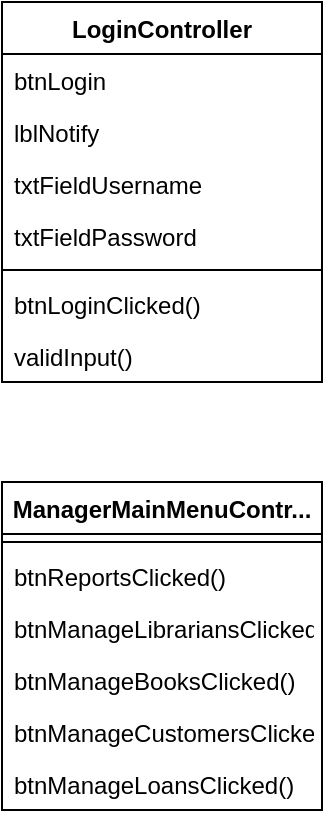 <mxfile version="21.6.5" type="device">
  <diagram id="C5RBs43oDa-KdzZeNtuy" name="Page-1">
    <mxGraphModel dx="1674" dy="836" grid="1" gridSize="10" guides="1" tooltips="1" connect="1" arrows="1" fold="1" page="1" pageScale="1" pageWidth="827" pageHeight="1169" math="0" shadow="0">
      <root>
        <mxCell id="WIyWlLk6GJQsqaUBKTNV-0" />
        <mxCell id="WIyWlLk6GJQsqaUBKTNV-1" parent="WIyWlLk6GJQsqaUBKTNV-0" />
        <mxCell id="WmGtkql17_oiPjWzwock-0" value="LoginController" style="swimlane;fontStyle=1;align=center;verticalAlign=top;childLayout=stackLayout;horizontal=1;startSize=26;horizontalStack=0;resizeParent=1;resizeParentMax=0;resizeLast=0;collapsible=1;marginBottom=0;whiteSpace=wrap;html=1;" parent="WIyWlLk6GJQsqaUBKTNV-1" vertex="1">
          <mxGeometry x="320" y="40" width="160" height="190" as="geometry" />
        </mxCell>
        <mxCell id="WmGtkql17_oiPjWzwock-1" value="btnLogin" style="text;strokeColor=none;fillColor=none;align=left;verticalAlign=top;spacingLeft=4;spacingRight=4;overflow=hidden;rotatable=0;points=[[0,0.5],[1,0.5]];portConstraint=eastwest;whiteSpace=wrap;html=1;" parent="WmGtkql17_oiPjWzwock-0" vertex="1">
          <mxGeometry y="26" width="160" height="26" as="geometry" />
        </mxCell>
        <mxCell id="WmGtkql17_oiPjWzwock-4" value="lblNotify" style="text;strokeColor=none;fillColor=none;align=left;verticalAlign=top;spacingLeft=4;spacingRight=4;overflow=hidden;rotatable=0;points=[[0,0.5],[1,0.5]];portConstraint=eastwest;whiteSpace=wrap;html=1;" parent="WmGtkql17_oiPjWzwock-0" vertex="1">
          <mxGeometry y="52" width="160" height="26" as="geometry" />
        </mxCell>
        <mxCell id="WmGtkql17_oiPjWzwock-5" value="txtFieldUsername" style="text;strokeColor=none;fillColor=none;align=left;verticalAlign=top;spacingLeft=4;spacingRight=4;overflow=hidden;rotatable=0;points=[[0,0.5],[1,0.5]];portConstraint=eastwest;whiteSpace=wrap;html=1;" parent="WmGtkql17_oiPjWzwock-0" vertex="1">
          <mxGeometry y="78" width="160" height="26" as="geometry" />
        </mxCell>
        <mxCell id="WmGtkql17_oiPjWzwock-6" value="txtFieldPassword" style="text;strokeColor=none;fillColor=none;align=left;verticalAlign=top;spacingLeft=4;spacingRight=4;overflow=hidden;rotatable=0;points=[[0,0.5],[1,0.5]];portConstraint=eastwest;whiteSpace=wrap;html=1;" parent="WmGtkql17_oiPjWzwock-0" vertex="1">
          <mxGeometry y="104" width="160" height="26" as="geometry" />
        </mxCell>
        <mxCell id="WmGtkql17_oiPjWzwock-2" value="" style="line;strokeWidth=1;fillColor=none;align=left;verticalAlign=middle;spacingTop=-1;spacingLeft=3;spacingRight=3;rotatable=0;labelPosition=right;points=[];portConstraint=eastwest;strokeColor=inherit;" parent="WmGtkql17_oiPjWzwock-0" vertex="1">
          <mxGeometry y="130" width="160" height="8" as="geometry" />
        </mxCell>
        <mxCell id="WmGtkql17_oiPjWzwock-3" value="btnLoginClicked()" style="text;strokeColor=none;fillColor=none;align=left;verticalAlign=top;spacingLeft=4;spacingRight=4;overflow=hidden;rotatable=0;points=[[0,0.5],[1,0.5]];portConstraint=eastwest;whiteSpace=wrap;html=1;" parent="WmGtkql17_oiPjWzwock-0" vertex="1">
          <mxGeometry y="138" width="160" height="26" as="geometry" />
        </mxCell>
        <mxCell id="RRFGDanbjPovV3U_hh-o-0" value="validInput()" style="text;strokeColor=none;fillColor=none;align=left;verticalAlign=top;spacingLeft=4;spacingRight=4;overflow=hidden;rotatable=0;points=[[0,0.5],[1,0.5]];portConstraint=eastwest;whiteSpace=wrap;html=1;" parent="WmGtkql17_oiPjWzwock-0" vertex="1">
          <mxGeometry y="164" width="160" height="26" as="geometry" />
        </mxCell>
        <mxCell id="zmuSyDLOXmbHwBqZLmgB-0" value="ManagerMainMenuContr..." style="swimlane;fontStyle=1;align=center;verticalAlign=top;childLayout=stackLayout;horizontal=1;startSize=26;horizontalStack=0;resizeParent=1;resizeParentMax=0;resizeLast=0;collapsible=1;marginBottom=0;whiteSpace=wrap;html=1;" vertex="1" parent="WIyWlLk6GJQsqaUBKTNV-1">
          <mxGeometry x="320" y="280" width="160" height="164" as="geometry" />
        </mxCell>
        <mxCell id="zmuSyDLOXmbHwBqZLmgB-2" value="" style="line;strokeWidth=1;fillColor=none;align=left;verticalAlign=middle;spacingTop=-1;spacingLeft=3;spacingRight=3;rotatable=0;labelPosition=right;points=[];portConstraint=eastwest;strokeColor=inherit;" vertex="1" parent="zmuSyDLOXmbHwBqZLmgB-0">
          <mxGeometry y="26" width="160" height="8" as="geometry" />
        </mxCell>
        <mxCell id="zmuSyDLOXmbHwBqZLmgB-3" value="btnReportsClicked()" style="text;strokeColor=none;fillColor=none;align=left;verticalAlign=top;spacingLeft=4;spacingRight=4;overflow=hidden;rotatable=0;points=[[0,0.5],[1,0.5]];portConstraint=eastwest;whiteSpace=wrap;html=1;" vertex="1" parent="zmuSyDLOXmbHwBqZLmgB-0">
          <mxGeometry y="34" width="160" height="26" as="geometry" />
        </mxCell>
        <mxCell id="zmuSyDLOXmbHwBqZLmgB-8" value="btnManageLibrariansClicked()" style="text;strokeColor=none;fillColor=none;align=left;verticalAlign=top;spacingLeft=4;spacingRight=4;overflow=hidden;rotatable=0;points=[[0,0.5],[1,0.5]];portConstraint=eastwest;whiteSpace=wrap;html=1;" vertex="1" parent="zmuSyDLOXmbHwBqZLmgB-0">
          <mxGeometry y="60" width="160" height="26" as="geometry" />
        </mxCell>
        <mxCell id="zmuSyDLOXmbHwBqZLmgB-9" value="btnManageBooksClicked()" style="text;strokeColor=none;fillColor=none;align=left;verticalAlign=top;spacingLeft=4;spacingRight=4;overflow=hidden;rotatable=0;points=[[0,0.5],[1,0.5]];portConstraint=eastwest;whiteSpace=wrap;html=1;" vertex="1" parent="zmuSyDLOXmbHwBqZLmgB-0">
          <mxGeometry y="86" width="160" height="26" as="geometry" />
        </mxCell>
        <mxCell id="zmuSyDLOXmbHwBqZLmgB-10" value="btnManageCustomersClicked" style="text;strokeColor=none;fillColor=none;align=left;verticalAlign=top;spacingLeft=4;spacingRight=4;overflow=hidden;rotatable=0;points=[[0,0.5],[1,0.5]];portConstraint=eastwest;whiteSpace=wrap;html=1;" vertex="1" parent="zmuSyDLOXmbHwBqZLmgB-0">
          <mxGeometry y="112" width="160" height="26" as="geometry" />
        </mxCell>
        <mxCell id="zmuSyDLOXmbHwBqZLmgB-11" value="btnManageLoansClicked()&lt;br&gt;" style="text;strokeColor=none;fillColor=none;align=left;verticalAlign=top;spacingLeft=4;spacingRight=4;overflow=hidden;rotatable=0;points=[[0,0.5],[1,0.5]];portConstraint=eastwest;whiteSpace=wrap;html=1;" vertex="1" parent="zmuSyDLOXmbHwBqZLmgB-0">
          <mxGeometry y="138" width="160" height="26" as="geometry" />
        </mxCell>
      </root>
    </mxGraphModel>
  </diagram>
</mxfile>
